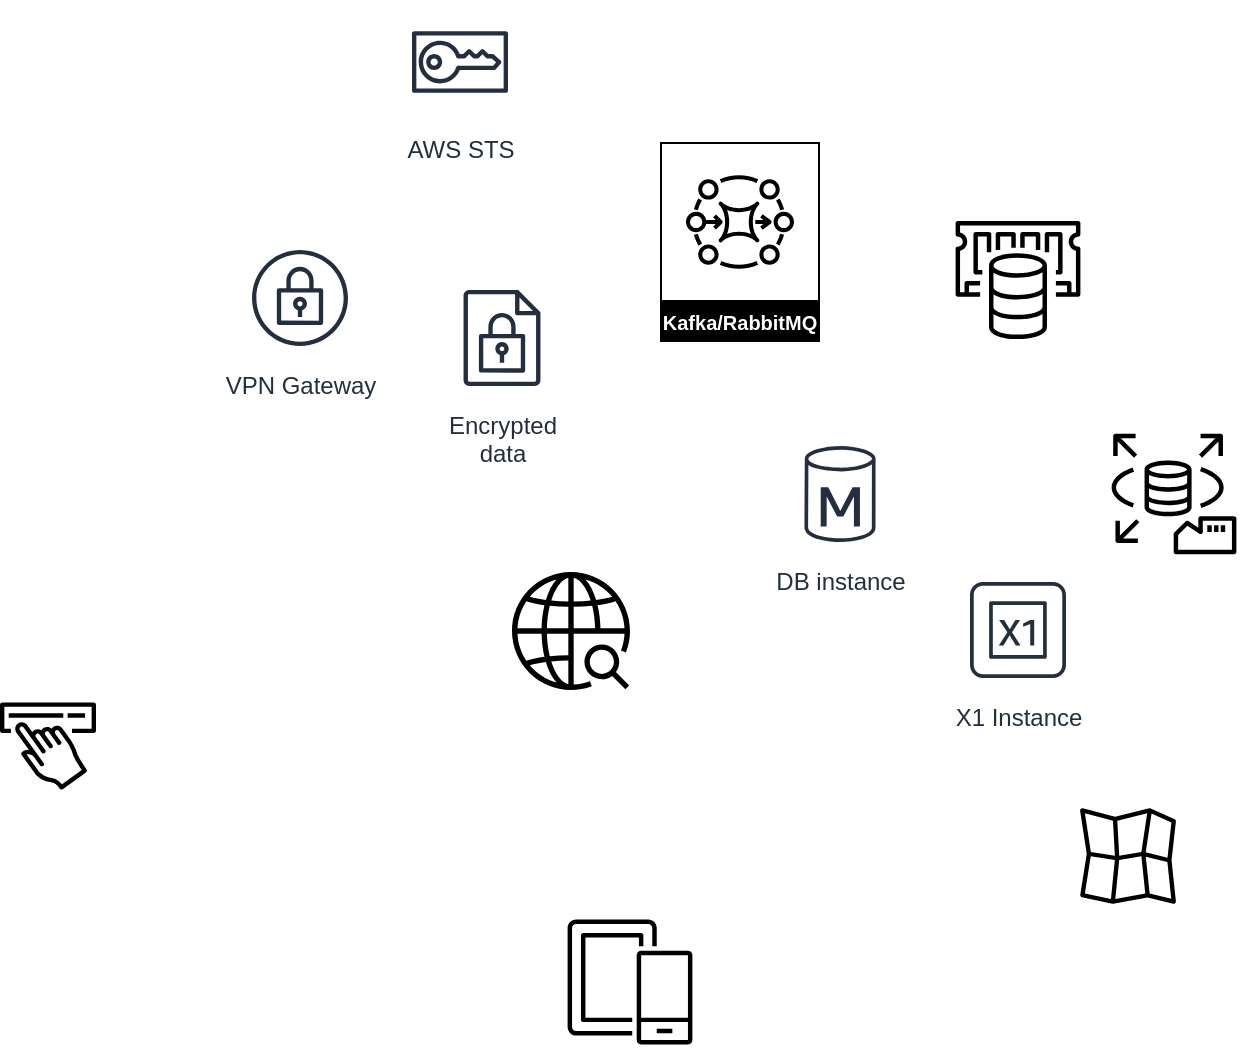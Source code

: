 <mxfile version="21.6.5" type="gitlab">
  <diagram name="Page-1" id="i5MCHsnK_7qoWDh0UkzE">
    <mxGraphModel dx="1434" dy="803" grid="1" gridSize="10" guides="1" tooltips="1" connect="1" arrows="1" fold="1" page="1" pageScale="1" pageWidth="850" pageHeight="1100" math="0" shadow="0">
      <root>
        <mxCell id="0" />
        <mxCell id="1" parent="0" />
        <mxCell id="-krhu6dnZnewL_vkGu-U-1" value="DB instance" style="sketch=0;outlineConnect=0;fontColor=#232F3E;gradientColor=none;strokeColor=#232F3E;fillColor=#ffffff;dashed=0;verticalLabelPosition=bottom;verticalAlign=top;align=center;html=1;fontSize=12;fontStyle=0;aspect=fixed;shape=mxgraph.aws4.resourceIcon;resIcon=mxgraph.aws4.db_instance;" vertex="1" parent="1">
          <mxGeometry x="500" y="276" width="60" height="60" as="geometry" />
        </mxCell>
        <mxCell id="-krhu6dnZnewL_vkGu-U-2" value="VPN Gateway" style="sketch=0;outlineConnect=0;fontColor=#232F3E;gradientColor=none;strokeColor=#232F3E;fillColor=#ffffff;dashed=0;verticalLabelPosition=bottom;verticalAlign=top;align=center;html=1;fontSize=12;fontStyle=0;aspect=fixed;shape=mxgraph.aws4.resourceIcon;resIcon=mxgraph.aws4.vpn_gateway;" vertex="1" parent="1">
          <mxGeometry x="230" y="178" width="60" height="60" as="geometry" />
        </mxCell>
        <mxCell id="-krhu6dnZnewL_vkGu-U-3" value="AWS STS" style="sketch=0;outlineConnect=0;fontColor=#232F3E;gradientColor=none;strokeColor=#232F3E;fillColor=#ffffff;dashed=0;verticalLabelPosition=bottom;verticalAlign=top;align=center;html=1;fontSize=12;fontStyle=0;aspect=fixed;shape=mxgraph.aws4.resourceIcon;resIcon=mxgraph.aws4.sts;" vertex="1" parent="1">
          <mxGeometry x="310" y="60" width="60" height="60" as="geometry" />
        </mxCell>
        <mxCell id="-krhu6dnZnewL_vkGu-U-4" value="Encrypted&#xa;data" style="sketch=0;outlineConnect=0;fontColor=#232F3E;gradientColor=none;strokeColor=#232F3E;fillColor=#ffffff;dashed=0;verticalLabelPosition=bottom;verticalAlign=top;align=center;html=1;fontSize=12;fontStyle=0;aspect=fixed;shape=mxgraph.aws4.resourceIcon;resIcon=mxgraph.aws4.encrypted_data;" vertex="1" parent="1">
          <mxGeometry x="331" y="198" width="60" height="60" as="geometry" />
        </mxCell>
        <mxCell id="-krhu6dnZnewL_vkGu-U-10" value="" style="sketch=0;outlineConnect=0;fontColor=#232F3E;gradientColor=none;fillColor=#000000;strokeColor=none;dashed=0;verticalLabelPosition=bottom;verticalAlign=top;align=center;html=1;fontSize=12;fontStyle=0;aspect=fixed;pointerEvents=1;shape=mxgraph.aws4.sagemaker_geospatial_ml;" vertex="1" parent="1">
          <mxGeometry x="366" y="345" width="59" height="59" as="geometry" />
        </mxCell>
        <mxCell id="-krhu6dnZnewL_vkGu-U-11" value="" style="sketch=0;points=[[0,0,0],[0.25,0,0],[0.5,0,0],[0.75,0,0],[1,0,0],[0,1,0],[0.25,1,0],[0.5,1,0],[0.75,1,0],[1,1,0],[0,0.25,0],[0,0.5,0],[0,0.75,0],[1,0.25,0],[1,0.5,0],[1,0.75,0]];outlineConnect=0;fontColor=#232F3E;gradientColor=#4D72F3;gradientDirection=north;fillColor=none;strokeColor=#000000;dashed=0;verticalLabelPosition=bottom;verticalAlign=top;align=center;html=1;fontSize=12;fontStyle=0;aspect=fixed;shape=mxgraph.aws4.resourceIcon;resIcon=mxgraph.aws4.rds_on_vmware;" vertex="1" parent="1">
          <mxGeometry x="658" y="267" width="78" height="78" as="geometry" />
        </mxCell>
        <mxCell id="-krhu6dnZnewL_vkGu-U-12" value="" style="sketch=0;points=[[0,0,0],[0.25,0,0],[0.5,0,0],[0.75,0,0],[1,0,0],[0,1,0],[0.25,1,0],[0.5,1,0],[0.75,1,0],[1,1,0],[0,0.25,0],[0,0.5,0],[0,0.75,0],[1,0.25,0],[1,0.5,0],[1,0.75,0]];outlineConnect=0;fontColor=#232F3E;gradientColor=#4D72F3;gradientDirection=north;fillColor=none;strokeColor=#000000;dashed=0;verticalLabelPosition=bottom;verticalAlign=top;align=center;html=1;fontSize=12;fontStyle=0;aspect=fixed;shape=mxgraph.aws4.resourceIcon;resIcon=mxgraph.aws4.elasticache;" vertex="1" parent="1">
          <mxGeometry x="580" y="160" width="78" height="78" as="geometry" />
        </mxCell>
        <mxCell id="-krhu6dnZnewL_vkGu-U-13" value="" style="sketch=0;outlineConnect=0;fontColor=#232F3E;gradientColor=none;fillColor=#000000;strokeColor=none;dashed=0;verticalLabelPosition=bottom;verticalAlign=top;align=center;html=1;fontSize=12;fontStyle=0;aspect=fixed;shape=mxgraph.aws4.amplify_aws_amplify_studio;" vertex="1" parent="1">
          <mxGeometry x="110" y="410" width="48" height="44" as="geometry" />
        </mxCell>
        <mxCell id="-krhu6dnZnewL_vkGu-U-14" value="" style="sketch=0;outlineConnect=0;fontColor=#232F3E;gradientColor=none;fillColor=#000000;strokeColor=none;dashed=0;verticalLabelPosition=bottom;verticalAlign=top;align=center;html=1;fontSize=12;fontStyle=0;aspect=fixed;shape=mxgraph.aws4.location_service_map;" vertex="1" parent="1">
          <mxGeometry x="650" y="463" width="48" height="48" as="geometry" />
        </mxCell>
        <mxCell id="-krhu6dnZnewL_vkGu-U-15" value="" style="sketch=0;points=[[0,0,0],[0.25,0,0],[0.5,0,0],[0.75,0,0],[1,0,0],[0,1,0],[0.25,1,0],[0.5,1,0],[0.75,1,0],[1,1,0],[0,0.25,0],[0,0.5,0],[0,0.75,0],[1,0.25,0],[1,0.5,0],[1,0.75,0]];outlineConnect=0;fontColor=#232F3E;gradientColor=#F54749;gradientDirection=north;fillColor=none;strokeColor=#000000;dashed=0;verticalLabelPosition=bottom;verticalAlign=top;align=center;html=1;fontSize=12;fontStyle=0;aspect=fixed;shape=mxgraph.aws4.resourceIcon;resIcon=mxgraph.aws4.mobile;" vertex="1" parent="1">
          <mxGeometry x="386" y="511" width="78" height="78" as="geometry" />
        </mxCell>
        <mxCell id="-krhu6dnZnewL_vkGu-U-16" value="X1 Instance" style="sketch=0;outlineConnect=0;fontColor=#232F3E;gradientColor=none;strokeColor=#232F3E;fillColor=#ffffff;dashed=0;verticalLabelPosition=bottom;verticalAlign=top;align=center;html=1;fontSize=12;fontStyle=0;aspect=fixed;shape=mxgraph.aws4.resourceIcon;resIcon=mxgraph.aws4.x1_instance;" vertex="1" parent="1">
          <mxGeometry x="589" y="344" width="60" height="60" as="geometry" />
        </mxCell>
        <mxCell id="-krhu6dnZnewL_vkGu-U-17" value="&lt;font color=&quot;#ffffff&quot;&gt;Kafka/RabbitMQ&lt;/font&gt;" style="sketch=0;outlineConnect=0;fontColor=#232F3E;gradientColor=none;strokeColor=#000000;fillColor=none;dashed=0;verticalLabelPosition=middle;verticalAlign=bottom;align=center;html=1;whiteSpace=wrap;fontSize=10;fontStyle=1;spacing=3;shape=mxgraph.aws4.productIcon;prIcon=mxgraph.aws4.mq;" vertex="1" parent="1">
          <mxGeometry x="440" y="130" width="80" height="100" as="geometry" />
        </mxCell>
      </root>
    </mxGraphModel>
  </diagram>
</mxfile>
